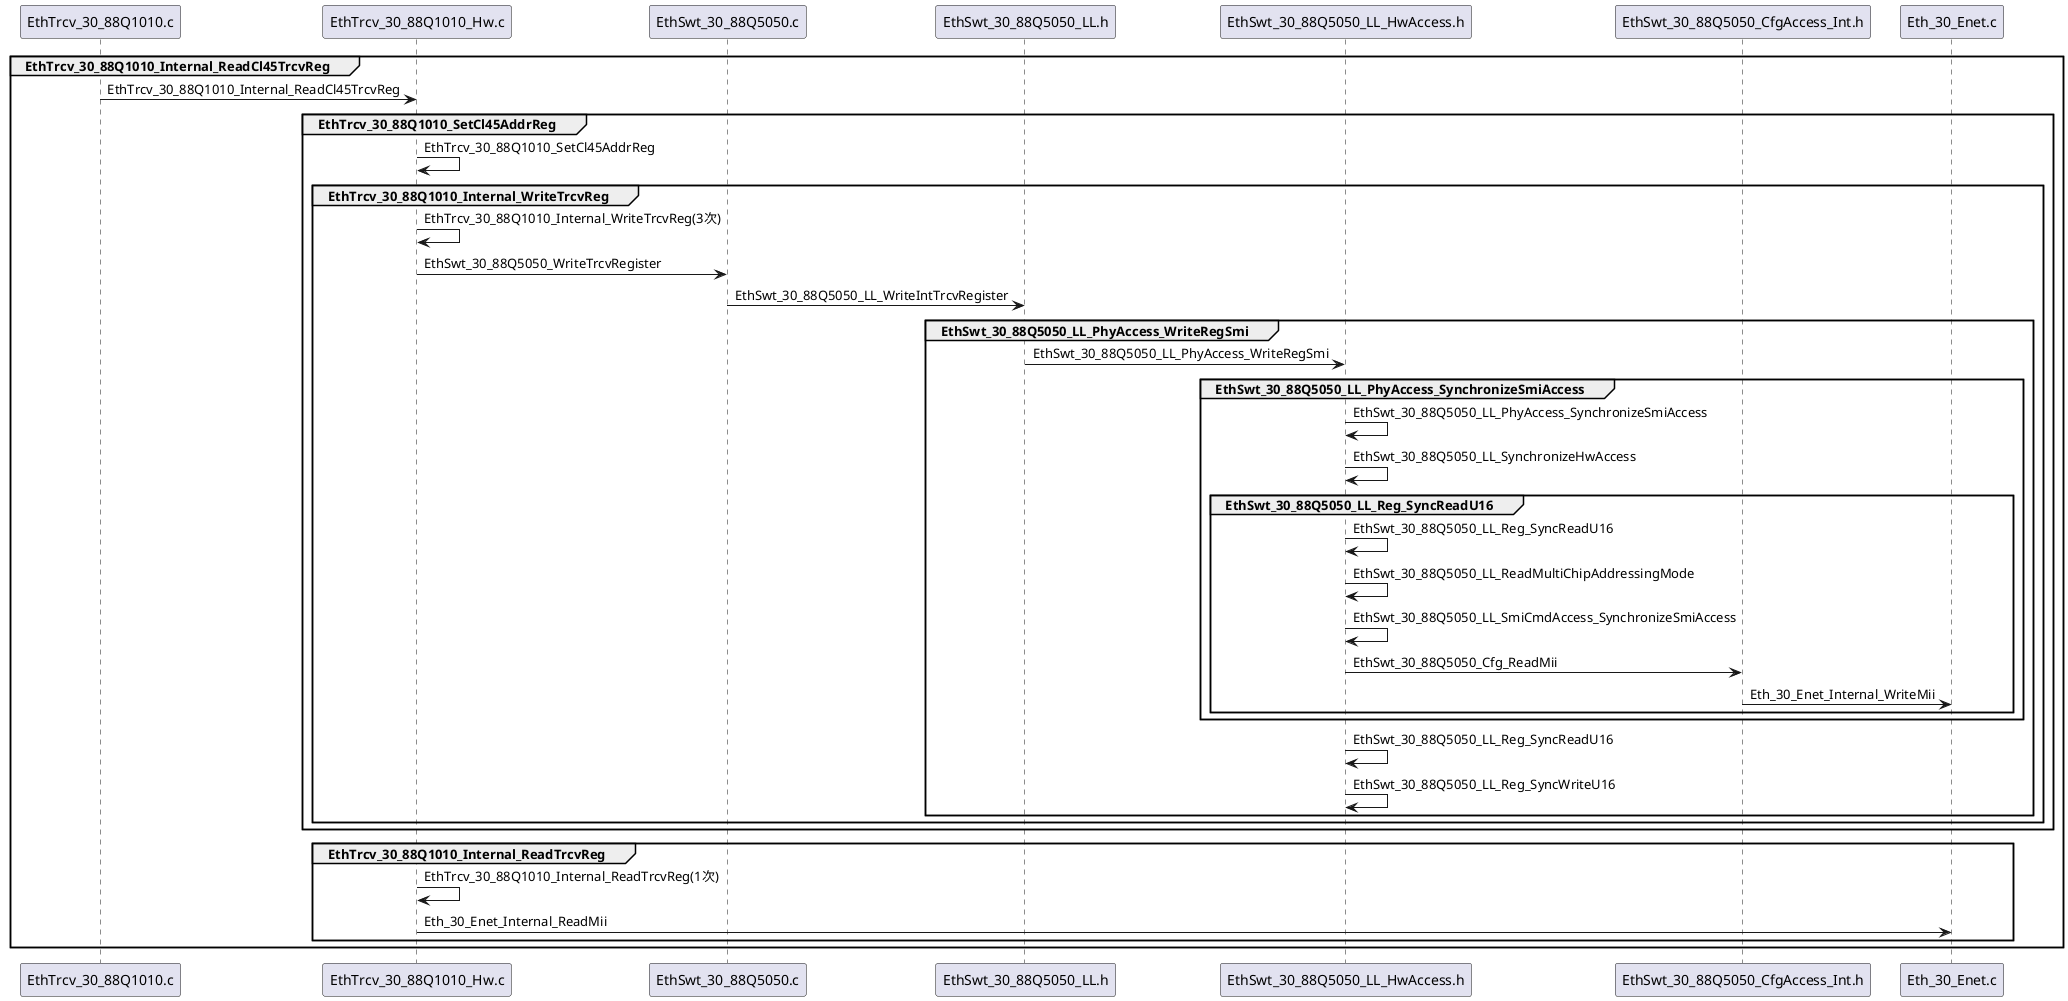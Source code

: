 @startuml EthTrcv_30_88Q1010_Internal_ReadCl45TrcvReg

group EthTrcv_30_88Q1010_Internal_ReadCl45TrcvReg
    EthTrcv_30_88Q1010.c -> EthTrcv_30_88Q1010_Hw.c:EthTrcv_30_88Q1010_Internal_ReadCl45TrcvReg
    group EthTrcv_30_88Q1010_SetCl45AddrReg
        EthTrcv_30_88Q1010_Hw.c -> EthTrcv_30_88Q1010_Hw.c:EthTrcv_30_88Q1010_SetCl45AddrReg
        group EthTrcv_30_88Q1010_Internal_WriteTrcvReg
            EthTrcv_30_88Q1010_Hw.c -> EthTrcv_30_88Q1010_Hw.c:EthTrcv_30_88Q1010_Internal_WriteTrcvReg(3次)

            EthTrcv_30_88Q1010_Hw.c -> EthSwt_30_88Q5050.c: EthSwt_30_88Q5050_WriteTrcvRegister
            EthSwt_30_88Q5050.c -> EthSwt_30_88Q5050_LL.h: EthSwt_30_88Q5050_LL_WriteIntTrcvRegister
            group EthSwt_30_88Q5050_LL_PhyAccess_WriteRegSmi
                EthSwt_30_88Q5050_LL.h -> EthSwt_30_88Q5050_LL_HwAccess.h: EthSwt_30_88Q5050_LL_PhyAccess_WriteRegSmi
                group EthSwt_30_88Q5050_LL_PhyAccess_SynchronizeSmiAccess
                    EthSwt_30_88Q5050_LL_HwAccess.h -> EthSwt_30_88Q5050_LL_HwAccess.h: EthSwt_30_88Q5050_LL_PhyAccess_SynchronizeSmiAccess
                    EthSwt_30_88Q5050_LL_HwAccess.h -> EthSwt_30_88Q5050_LL_HwAccess.h: EthSwt_30_88Q5050_LL_SynchronizeHwAccess
                    group EthSwt_30_88Q5050_LL_Reg_SyncReadU16
                        EthSwt_30_88Q5050_LL_HwAccess.h -> EthSwt_30_88Q5050_LL_HwAccess.h: EthSwt_30_88Q5050_LL_Reg_SyncReadU16

                        EthSwt_30_88Q5050_LL_HwAccess.h -> EthSwt_30_88Q5050_LL_HwAccess.h: EthSwt_30_88Q5050_LL_ReadMultiChipAddressingMode

                        EthSwt_30_88Q5050_LL_HwAccess.h -> EthSwt_30_88Q5050_LL_HwAccess.h: EthSwt_30_88Q5050_LL_SmiCmdAccess_SynchronizeSmiAccess

                        EthSwt_30_88Q5050_LL_HwAccess.h -> EthSwt_30_88Q5050_CfgAccess_Int.h: EthSwt_30_88Q5050_Cfg_ReadMii
                        EthSwt_30_88Q5050_CfgAccess_Int.h -> Eth_30_Enet.c:Eth_30_Enet_Internal_WriteMii
                    end
                end

                EthSwt_30_88Q5050_LL_HwAccess.h -> EthSwt_30_88Q5050_LL_HwAccess.h: EthSwt_30_88Q5050_LL_Reg_SyncReadU16
                EthSwt_30_88Q5050_LL_HwAccess.h -> EthSwt_30_88Q5050_LL_HwAccess.h: EthSwt_30_88Q5050_LL_Reg_SyncWriteU16

            end
        end

    end

    group EthTrcv_30_88Q1010_Internal_ReadTrcvReg
        EthTrcv_30_88Q1010_Hw.c -> EthTrcv_30_88Q1010_Hw.c:EthTrcv_30_88Q1010_Internal_ReadTrcvReg(1次)
        EthTrcv_30_88Q1010_Hw.c -> Eth_30_Enet.c:Eth_30_Enet_Internal_ReadMii
    end
end

@enduml